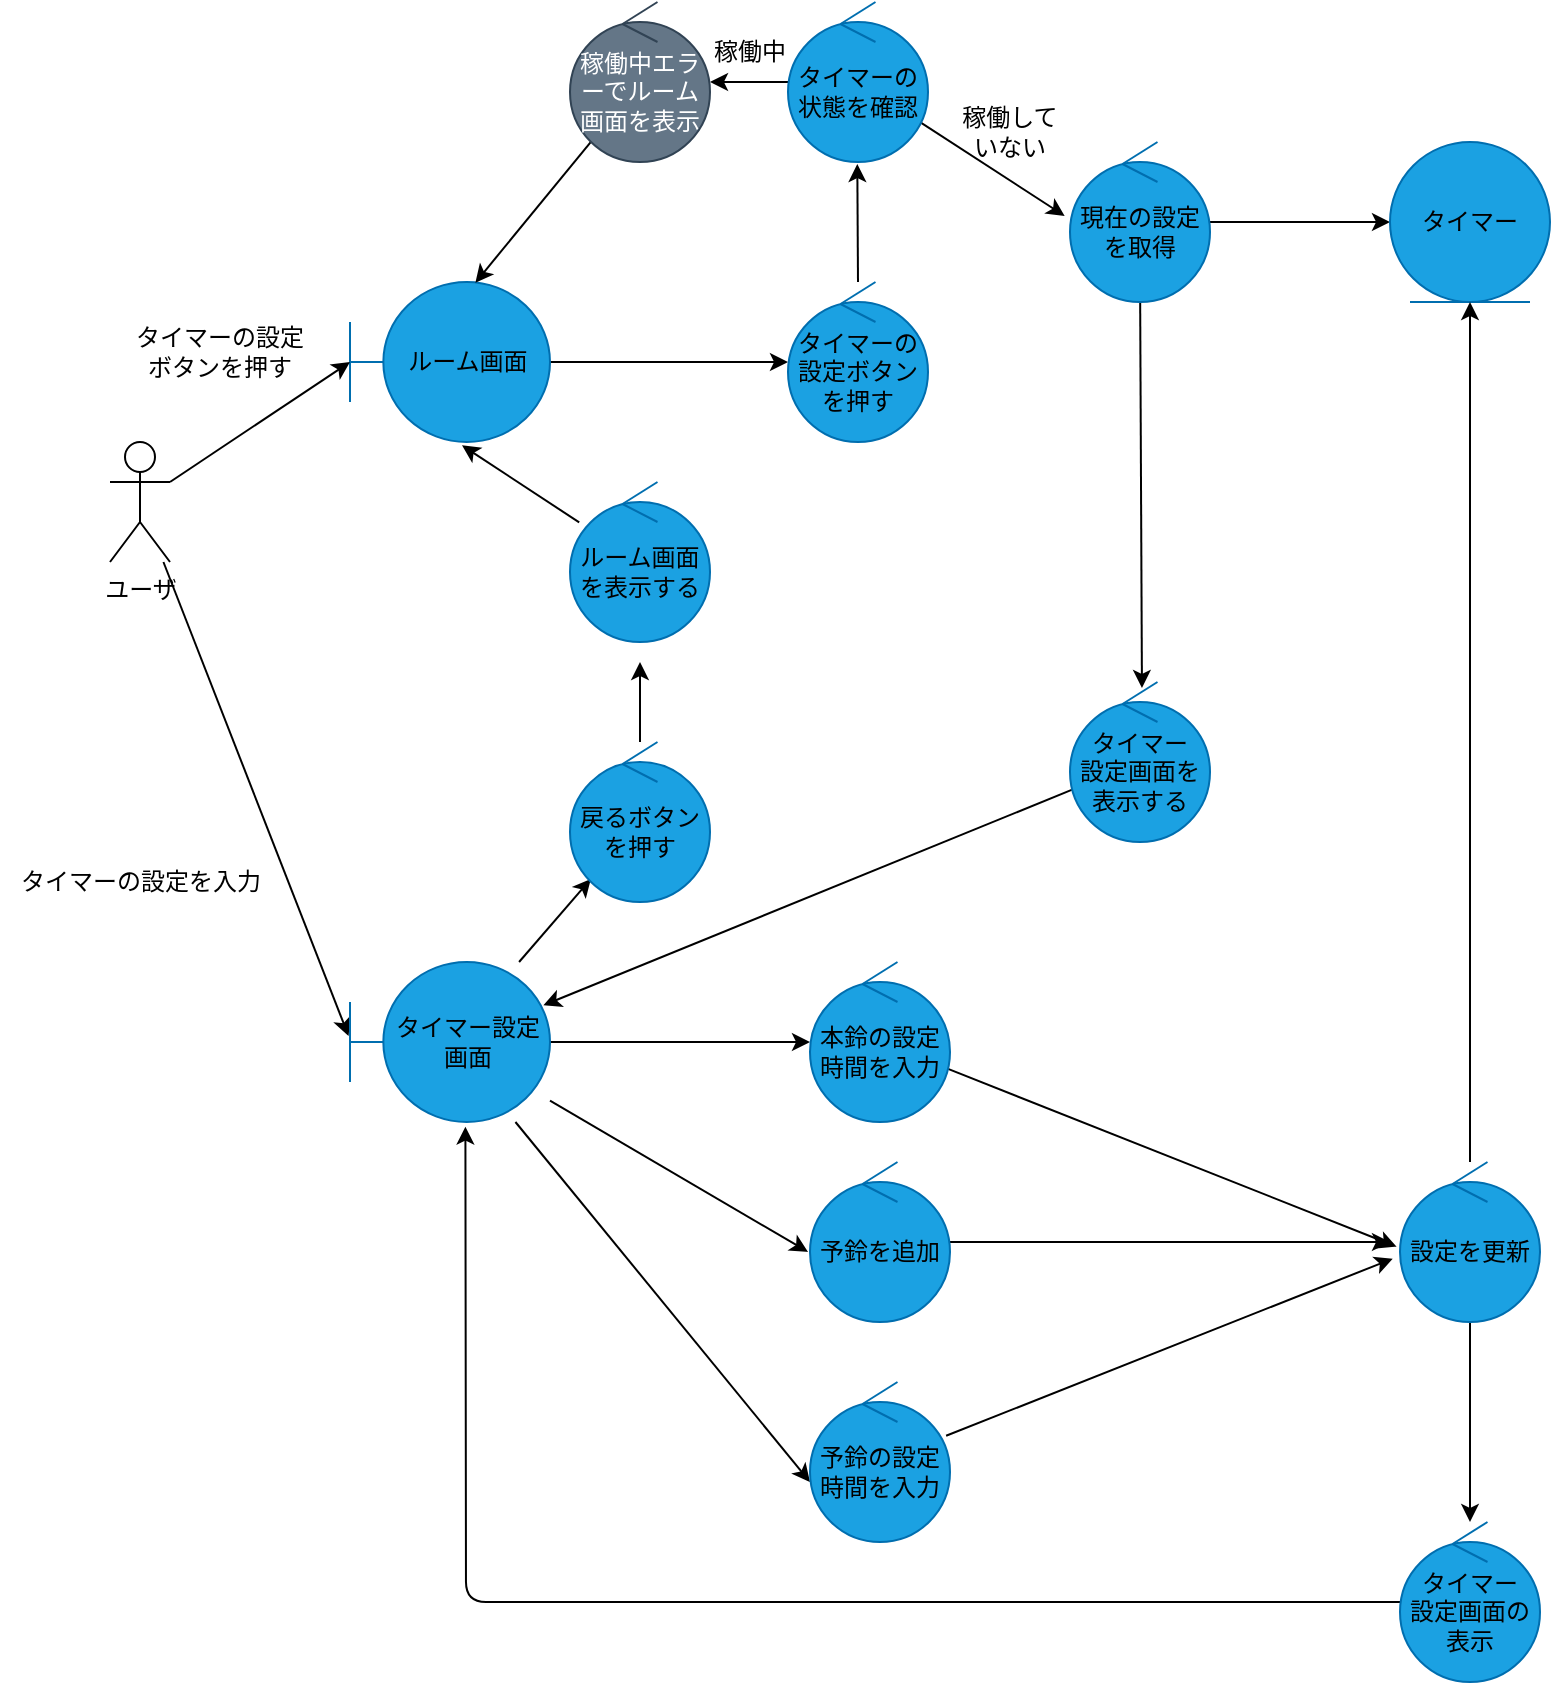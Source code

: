 <mxfile>
    <diagram id="YhOL6rYg8noSKbr2y-sw" name="Page-1">
        <mxGraphModel dx="1391" dy="1591" grid="1" gridSize="10" guides="1" tooltips="1" connect="1" arrows="1" fold="1" page="1" pageScale="1" pageWidth="827" pageHeight="1169" background="#ffffff" math="0" shadow="0">
            <root>
                <mxCell id="0"/>
                <mxCell id="1" parent="0"/>
                <mxCell id="13" style="edgeStyle=none;shape=connector;rounded=1;html=1;labelBackgroundColor=default;fontFamily=Helvetica;fontSize=12;fontColor=#000000;endArrow=classic;strokeColor=#000000;" edge="1" parent="1" source="4" target="12">
                    <mxGeometry relative="1" as="geometry"/>
                </mxCell>
                <mxCell id="4" value="ルーム画面" style="shape=umlBoundary;whiteSpace=wrap;html=1;fillColor=#1ba1e2;fontColor=#000000;strokeColor=#006EAF;" vertex="1" parent="1">
                    <mxGeometry x="160" y="80" width="100" height="80" as="geometry"/>
                </mxCell>
                <mxCell id="8" style="edgeStyle=none;html=1;fontColor=#000000;entryX=0;entryY=0.5;entryDx=0;entryDy=0;entryPerimeter=0;strokeColor=#000000;" edge="1" parent="1" source="6" target="4">
                    <mxGeometry relative="1" as="geometry">
                        <mxPoint x="80" y="190" as="targetPoint"/>
                    </mxGeometry>
                </mxCell>
                <mxCell id="31" style="edgeStyle=none;shape=connector;rounded=1;html=1;entryX=-0.007;entryY=0.463;entryDx=0;entryDy=0;entryPerimeter=0;labelBackgroundColor=default;fontFamily=Helvetica;fontSize=12;fontColor=#000000;endArrow=classic;strokeColor=#000000;" edge="1" parent="1" source="6" target="10">
                    <mxGeometry relative="1" as="geometry"/>
                </mxCell>
                <mxCell id="6" value="ユーザ" style="shape=umlActor;verticalLabelPosition=bottom;verticalAlign=top;html=1;strokeColor=#000000;fillColor=none;fontColor=#000000;" vertex="1" parent="1">
                    <mxGeometry x="40" y="160" width="30" height="60" as="geometry"/>
                </mxCell>
                <mxCell id="33" style="edgeStyle=none;shape=connector;rounded=1;html=1;labelBackgroundColor=default;fontFamily=Helvetica;fontSize=12;fontColor=#000000;endArrow=classic;strokeColor=#000000;" edge="1" parent="1" source="10" target="30">
                    <mxGeometry relative="1" as="geometry"/>
                </mxCell>
                <mxCell id="37" style="edgeStyle=none;shape=connector;rounded=1;html=1;labelBackgroundColor=default;fontFamily=Helvetica;fontSize=12;fontColor=#000000;endArrow=classic;strokeColor=#000000;" edge="1" parent="1" source="10" target="36">
                    <mxGeometry relative="1" as="geometry"/>
                </mxCell>
                <mxCell id="46" style="edgeStyle=none;shape=connector;rounded=1;html=1;entryX=-0.014;entryY=0.562;entryDx=0;entryDy=0;entryPerimeter=0;labelBackgroundColor=default;fontFamily=Helvetica;fontSize=12;fontColor=#000000;endArrow=classic;strokeColor=#000000;" edge="1" parent="1" source="10" target="45">
                    <mxGeometry relative="1" as="geometry"/>
                </mxCell>
                <mxCell id="49" style="edgeStyle=none;shape=connector;rounded=1;html=1;entryX=0;entryY=0.625;entryDx=0;entryDy=0;entryPerimeter=0;labelBackgroundColor=default;fontFamily=Helvetica;fontSize=12;fontColor=#000000;endArrow=classic;strokeColor=#000000;" edge="1" parent="1" source="10" target="48">
                    <mxGeometry relative="1" as="geometry"/>
                </mxCell>
                <mxCell id="10" value="タイマー設定画面" style="shape=umlBoundary;whiteSpace=wrap;html=1;fontFamily=Helvetica;fontSize=12;fontColor=#000000;strokeColor=#006EAF;fillColor=#1ba1e2;" vertex="1" parent="1">
                    <mxGeometry x="160" y="420" width="100" height="80" as="geometry"/>
                </mxCell>
                <mxCell id="11" value="タイマーの設定ボタンを押す" style="text;html=1;strokeColor=none;fillColor=none;align=center;verticalAlign=middle;whiteSpace=wrap;rounded=0;fontFamily=Helvetica;fontSize=12;fontColor=#000000;" vertex="1" parent="1">
                    <mxGeometry x="50" y="100" width="90" height="30" as="geometry"/>
                </mxCell>
                <mxCell id="17" style="edgeStyle=none;shape=connector;rounded=1;html=1;entryX=0.495;entryY=1.013;entryDx=0;entryDy=0;entryPerimeter=0;labelBackgroundColor=default;fontFamily=Helvetica;fontSize=12;fontColor=#000000;endArrow=classic;strokeColor=#000000;" edge="1" parent="1" source="12" target="15">
                    <mxGeometry relative="1" as="geometry"/>
                </mxCell>
                <mxCell id="12" value="タイマーの設定ボタンを押す" style="ellipse;shape=umlControl;whiteSpace=wrap;html=1;fontFamily=Helvetica;fontSize=12;fontColor=#000000;strokeColor=#006EAF;fillColor=#1ba1e2;" vertex="1" parent="1">
                    <mxGeometry x="379" y="80" width="70" height="80" as="geometry"/>
                </mxCell>
                <mxCell id="19" style="edgeStyle=none;shape=connector;rounded=1;html=1;labelBackgroundColor=default;fontFamily=Helvetica;fontSize=12;fontColor=#000000;endArrow=classic;strokeColor=#000000;" edge="1" parent="1" source="15" target="18">
                    <mxGeometry relative="1" as="geometry"/>
                </mxCell>
                <mxCell id="23" style="edgeStyle=none;shape=connector;rounded=1;html=1;entryX=-0.038;entryY=0.462;entryDx=0;entryDy=0;entryPerimeter=0;labelBackgroundColor=default;fontFamily=Helvetica;fontSize=12;fontColor=#000000;endArrow=classic;strokeColor=#000000;" edge="1" parent="1" source="15" target="22">
                    <mxGeometry relative="1" as="geometry"/>
                </mxCell>
                <mxCell id="15" value="タイマーの状態を確認" style="ellipse;shape=umlControl;whiteSpace=wrap;html=1;fontFamily=Helvetica;fontSize=12;fontColor=#000000;strokeColor=#006EAF;fillColor=#1ba1e2;" vertex="1" parent="1">
                    <mxGeometry x="379" y="-60" width="70" height="80" as="geometry"/>
                </mxCell>
                <mxCell id="21" style="edgeStyle=none;shape=connector;rounded=1;html=1;entryX=0.627;entryY=0.004;entryDx=0;entryDy=0;entryPerimeter=0;labelBackgroundColor=default;fontFamily=Helvetica;fontSize=12;fontColor=#000000;endArrow=classic;strokeColor=#000000;" edge="1" parent="1" source="18" target="4">
                    <mxGeometry relative="1" as="geometry"/>
                </mxCell>
                <mxCell id="18" value="稼働中エラーでルーム画面を表示" style="ellipse;shape=umlControl;whiteSpace=wrap;html=1;fontFamily=Helvetica;fontSize=12;fontColor=#ffffff;strokeColor=#314354;fillColor=#647687;" vertex="1" parent="1">
                    <mxGeometry x="270" y="-60" width="70" height="80" as="geometry"/>
                </mxCell>
                <mxCell id="20" value="稼働中" style="text;html=1;strokeColor=none;fillColor=none;align=center;verticalAlign=middle;whiteSpace=wrap;rounded=0;fontFamily=Helvetica;fontSize=12;fontColor=#000000;" vertex="1" parent="1">
                    <mxGeometry x="330" y="-50" width="60" height="30" as="geometry"/>
                </mxCell>
                <mxCell id="26" style="edgeStyle=none;shape=connector;rounded=1;html=1;entryX=0.514;entryY=0.037;entryDx=0;entryDy=0;entryPerimeter=0;labelBackgroundColor=default;fontFamily=Helvetica;fontSize=12;fontColor=#000000;endArrow=classic;strokeColor=#000000;" edge="1" parent="1" source="22" target="25">
                    <mxGeometry relative="1" as="geometry"/>
                </mxCell>
                <mxCell id="29" style="edgeStyle=none;shape=connector;rounded=1;html=1;entryX=0;entryY=0.5;entryDx=0;entryDy=0;labelBackgroundColor=default;fontFamily=Helvetica;fontSize=12;fontColor=#000000;endArrow=classic;strokeColor=#000000;" edge="1" parent="1" source="22" target="28">
                    <mxGeometry relative="1" as="geometry"/>
                </mxCell>
                <mxCell id="22" value="現在の設定を取得" style="ellipse;shape=umlControl;whiteSpace=wrap;html=1;fontFamily=Helvetica;fontSize=12;fontColor=#000000;strokeColor=#006EAF;fillColor=#1ba1e2;" vertex="1" parent="1">
                    <mxGeometry x="520" y="10" width="70" height="80" as="geometry"/>
                </mxCell>
                <mxCell id="24" value="稼働していない" style="text;html=1;strokeColor=none;fillColor=none;align=center;verticalAlign=middle;whiteSpace=wrap;rounded=0;fontFamily=Helvetica;fontSize=12;fontColor=#000000;" vertex="1" parent="1">
                    <mxGeometry x="460" y="-10" width="60" height="30" as="geometry"/>
                </mxCell>
                <mxCell id="27" style="edgeStyle=none;shape=connector;rounded=1;html=1;entryX=0.967;entryY=0.271;entryDx=0;entryDy=0;entryPerimeter=0;labelBackgroundColor=default;fontFamily=Helvetica;fontSize=12;fontColor=#000000;endArrow=classic;strokeColor=#000000;" edge="1" parent="1" source="25" target="10">
                    <mxGeometry relative="1" as="geometry"/>
                </mxCell>
                <mxCell id="25" value="タイマー&lt;br&gt;設定画面を表示する" style="ellipse;shape=umlControl;whiteSpace=wrap;html=1;fontFamily=Helvetica;fontSize=12;fontColor=#000000;strokeColor=#006EAF;fillColor=#1ba1e2;" vertex="1" parent="1">
                    <mxGeometry x="520" y="280" width="70" height="80" as="geometry"/>
                </mxCell>
                <mxCell id="28" value="タイマー" style="ellipse;shape=umlEntity;whiteSpace=wrap;html=1;fontFamily=Helvetica;fontSize=12;fontColor=#000000;strokeColor=#006EAF;fillColor=#1ba1e2;" vertex="1" parent="1">
                    <mxGeometry x="680" y="10" width="80" height="80" as="geometry"/>
                </mxCell>
                <mxCell id="34" style="edgeStyle=none;shape=connector;rounded=1;html=1;labelBackgroundColor=default;fontFamily=Helvetica;fontSize=12;fontColor=#000000;endArrow=classic;strokeColor=#000000;" edge="1" parent="1" source="30">
                    <mxGeometry relative="1" as="geometry">
                        <mxPoint x="305" y="270" as="targetPoint"/>
                    </mxGeometry>
                </mxCell>
                <mxCell id="30" value="戻るボタンを押す" style="ellipse;shape=umlControl;whiteSpace=wrap;html=1;fontFamily=Helvetica;fontSize=12;fontColor=#000000;strokeColor=#006EAF;fillColor=#1ba1e2;" vertex="1" parent="1">
                    <mxGeometry x="270" y="310" width="70" height="80" as="geometry"/>
                </mxCell>
                <mxCell id="35" style="edgeStyle=none;shape=connector;rounded=1;html=1;entryX=0.56;entryY=1.021;entryDx=0;entryDy=0;entryPerimeter=0;labelBackgroundColor=default;fontFamily=Helvetica;fontSize=12;fontColor=#000000;endArrow=classic;strokeColor=#000000;" edge="1" parent="1" source="32" target="4">
                    <mxGeometry relative="1" as="geometry"/>
                </mxCell>
                <mxCell id="32" value="ルーム画面を表示する" style="ellipse;shape=umlControl;whiteSpace=wrap;html=1;fontFamily=Helvetica;fontSize=12;fontColor=#000000;strokeColor=#006EAF;fillColor=#1ba1e2;" vertex="1" parent="1">
                    <mxGeometry x="270" y="180" width="70" height="80" as="geometry"/>
                </mxCell>
                <mxCell id="40" style="edgeStyle=none;shape=connector;rounded=1;html=1;entryX=-0.024;entryY=0.529;entryDx=0;entryDy=0;entryPerimeter=0;labelBackgroundColor=default;fontFamily=Helvetica;fontSize=12;fontColor=#000000;endArrow=classic;strokeColor=#000000;" edge="1" parent="1" source="36" target="39">
                    <mxGeometry relative="1" as="geometry"/>
                </mxCell>
                <mxCell id="36" value="本鈴の設定時間を入力" style="ellipse;shape=umlControl;whiteSpace=wrap;html=1;fontFamily=Helvetica;fontSize=12;fontColor=#000000;strokeColor=#006EAF;fillColor=#1ba1e2;" vertex="1" parent="1">
                    <mxGeometry x="390" y="420" width="70" height="80" as="geometry"/>
                </mxCell>
                <mxCell id="38" value="タイマーの設定を入力" style="text;html=1;align=center;verticalAlign=middle;resizable=0;points=[];autosize=1;strokeColor=none;fillColor=none;fontSize=12;fontFamily=Helvetica;fontColor=#000000;" vertex="1" parent="1">
                    <mxGeometry x="-15" y="370" width="140" height="20" as="geometry"/>
                </mxCell>
                <mxCell id="41" style="edgeStyle=none;shape=connector;rounded=1;html=1;labelBackgroundColor=default;fontFamily=Helvetica;fontSize=12;fontColor=#000000;endArrow=classic;strokeColor=#000000;entryX=0.5;entryY=1;entryDx=0;entryDy=0;" edge="1" parent="1" source="39" target="28">
                    <mxGeometry relative="1" as="geometry">
                        <mxPoint x="670" y="340" as="targetPoint"/>
                    </mxGeometry>
                </mxCell>
                <mxCell id="43" style="edgeStyle=none;shape=connector;rounded=1;html=1;labelBackgroundColor=default;fontFamily=Helvetica;fontSize=12;fontColor=#000000;endArrow=classic;strokeColor=#000000;" edge="1" parent="1" source="39" target="42">
                    <mxGeometry relative="1" as="geometry"/>
                </mxCell>
                <mxCell id="39" value="設定を更新" style="ellipse;shape=umlControl;whiteSpace=wrap;html=1;fontFamily=Helvetica;fontSize=12;fontColor=#000000;strokeColor=#006EAF;fillColor=#1ba1e2;" vertex="1" parent="1">
                    <mxGeometry x="685" y="520" width="70" height="80" as="geometry"/>
                </mxCell>
                <mxCell id="44" style="edgeStyle=none;shape=connector;rounded=1;html=1;entryX=0.577;entryY=1.029;entryDx=0;entryDy=0;entryPerimeter=0;labelBackgroundColor=default;fontFamily=Helvetica;fontSize=12;fontColor=#000000;endArrow=classic;strokeColor=#000000;" edge="1" parent="1" source="42" target="10">
                    <mxGeometry relative="1" as="geometry">
                        <Array as="points">
                            <mxPoint x="218" y="740"/>
                        </Array>
                    </mxGeometry>
                </mxCell>
                <mxCell id="42" value="タイマー&lt;br&gt;設定画面の表示" style="ellipse;shape=umlControl;whiteSpace=wrap;html=1;fontFamily=Helvetica;fontSize=12;fontColor=#000000;strokeColor=#006EAF;fillColor=#1ba1e2;" vertex="1" parent="1">
                    <mxGeometry x="685" y="700" width="70" height="80" as="geometry"/>
                </mxCell>
                <mxCell id="47" style="edgeStyle=none;shape=connector;rounded=1;html=1;labelBackgroundColor=default;fontFamily=Helvetica;fontSize=12;fontColor=#000000;endArrow=classic;strokeColor=#000000;" edge="1" parent="1" source="45">
                    <mxGeometry relative="1" as="geometry">
                        <mxPoint x="680" y="560" as="targetPoint"/>
                    </mxGeometry>
                </mxCell>
                <mxCell id="45" value="予鈴を追加" style="ellipse;shape=umlControl;whiteSpace=wrap;html=1;fontFamily=Helvetica;fontSize=12;fontColor=#000000;strokeColor=#006EAF;fillColor=#1ba1e2;" vertex="1" parent="1">
                    <mxGeometry x="390" y="520" width="70" height="80" as="geometry"/>
                </mxCell>
                <mxCell id="50" style="edgeStyle=none;shape=connector;rounded=1;html=1;entryX=-0.052;entryY=0.604;entryDx=0;entryDy=0;entryPerimeter=0;labelBackgroundColor=default;fontFamily=Helvetica;fontSize=12;fontColor=#000000;endArrow=classic;strokeColor=#000000;" edge="1" parent="1" source="48" target="39">
                    <mxGeometry relative="1" as="geometry"/>
                </mxCell>
                <mxCell id="48" value="予鈴の設定時間を入力" style="ellipse;shape=umlControl;whiteSpace=wrap;html=1;fontFamily=Helvetica;fontSize=12;fontColor=#000000;strokeColor=#006EAF;fillColor=#1ba1e2;" vertex="1" parent="1">
                    <mxGeometry x="390" y="630" width="70" height="80" as="geometry"/>
                </mxCell>
            </root>
        </mxGraphModel>
    </diagram>
</mxfile>
